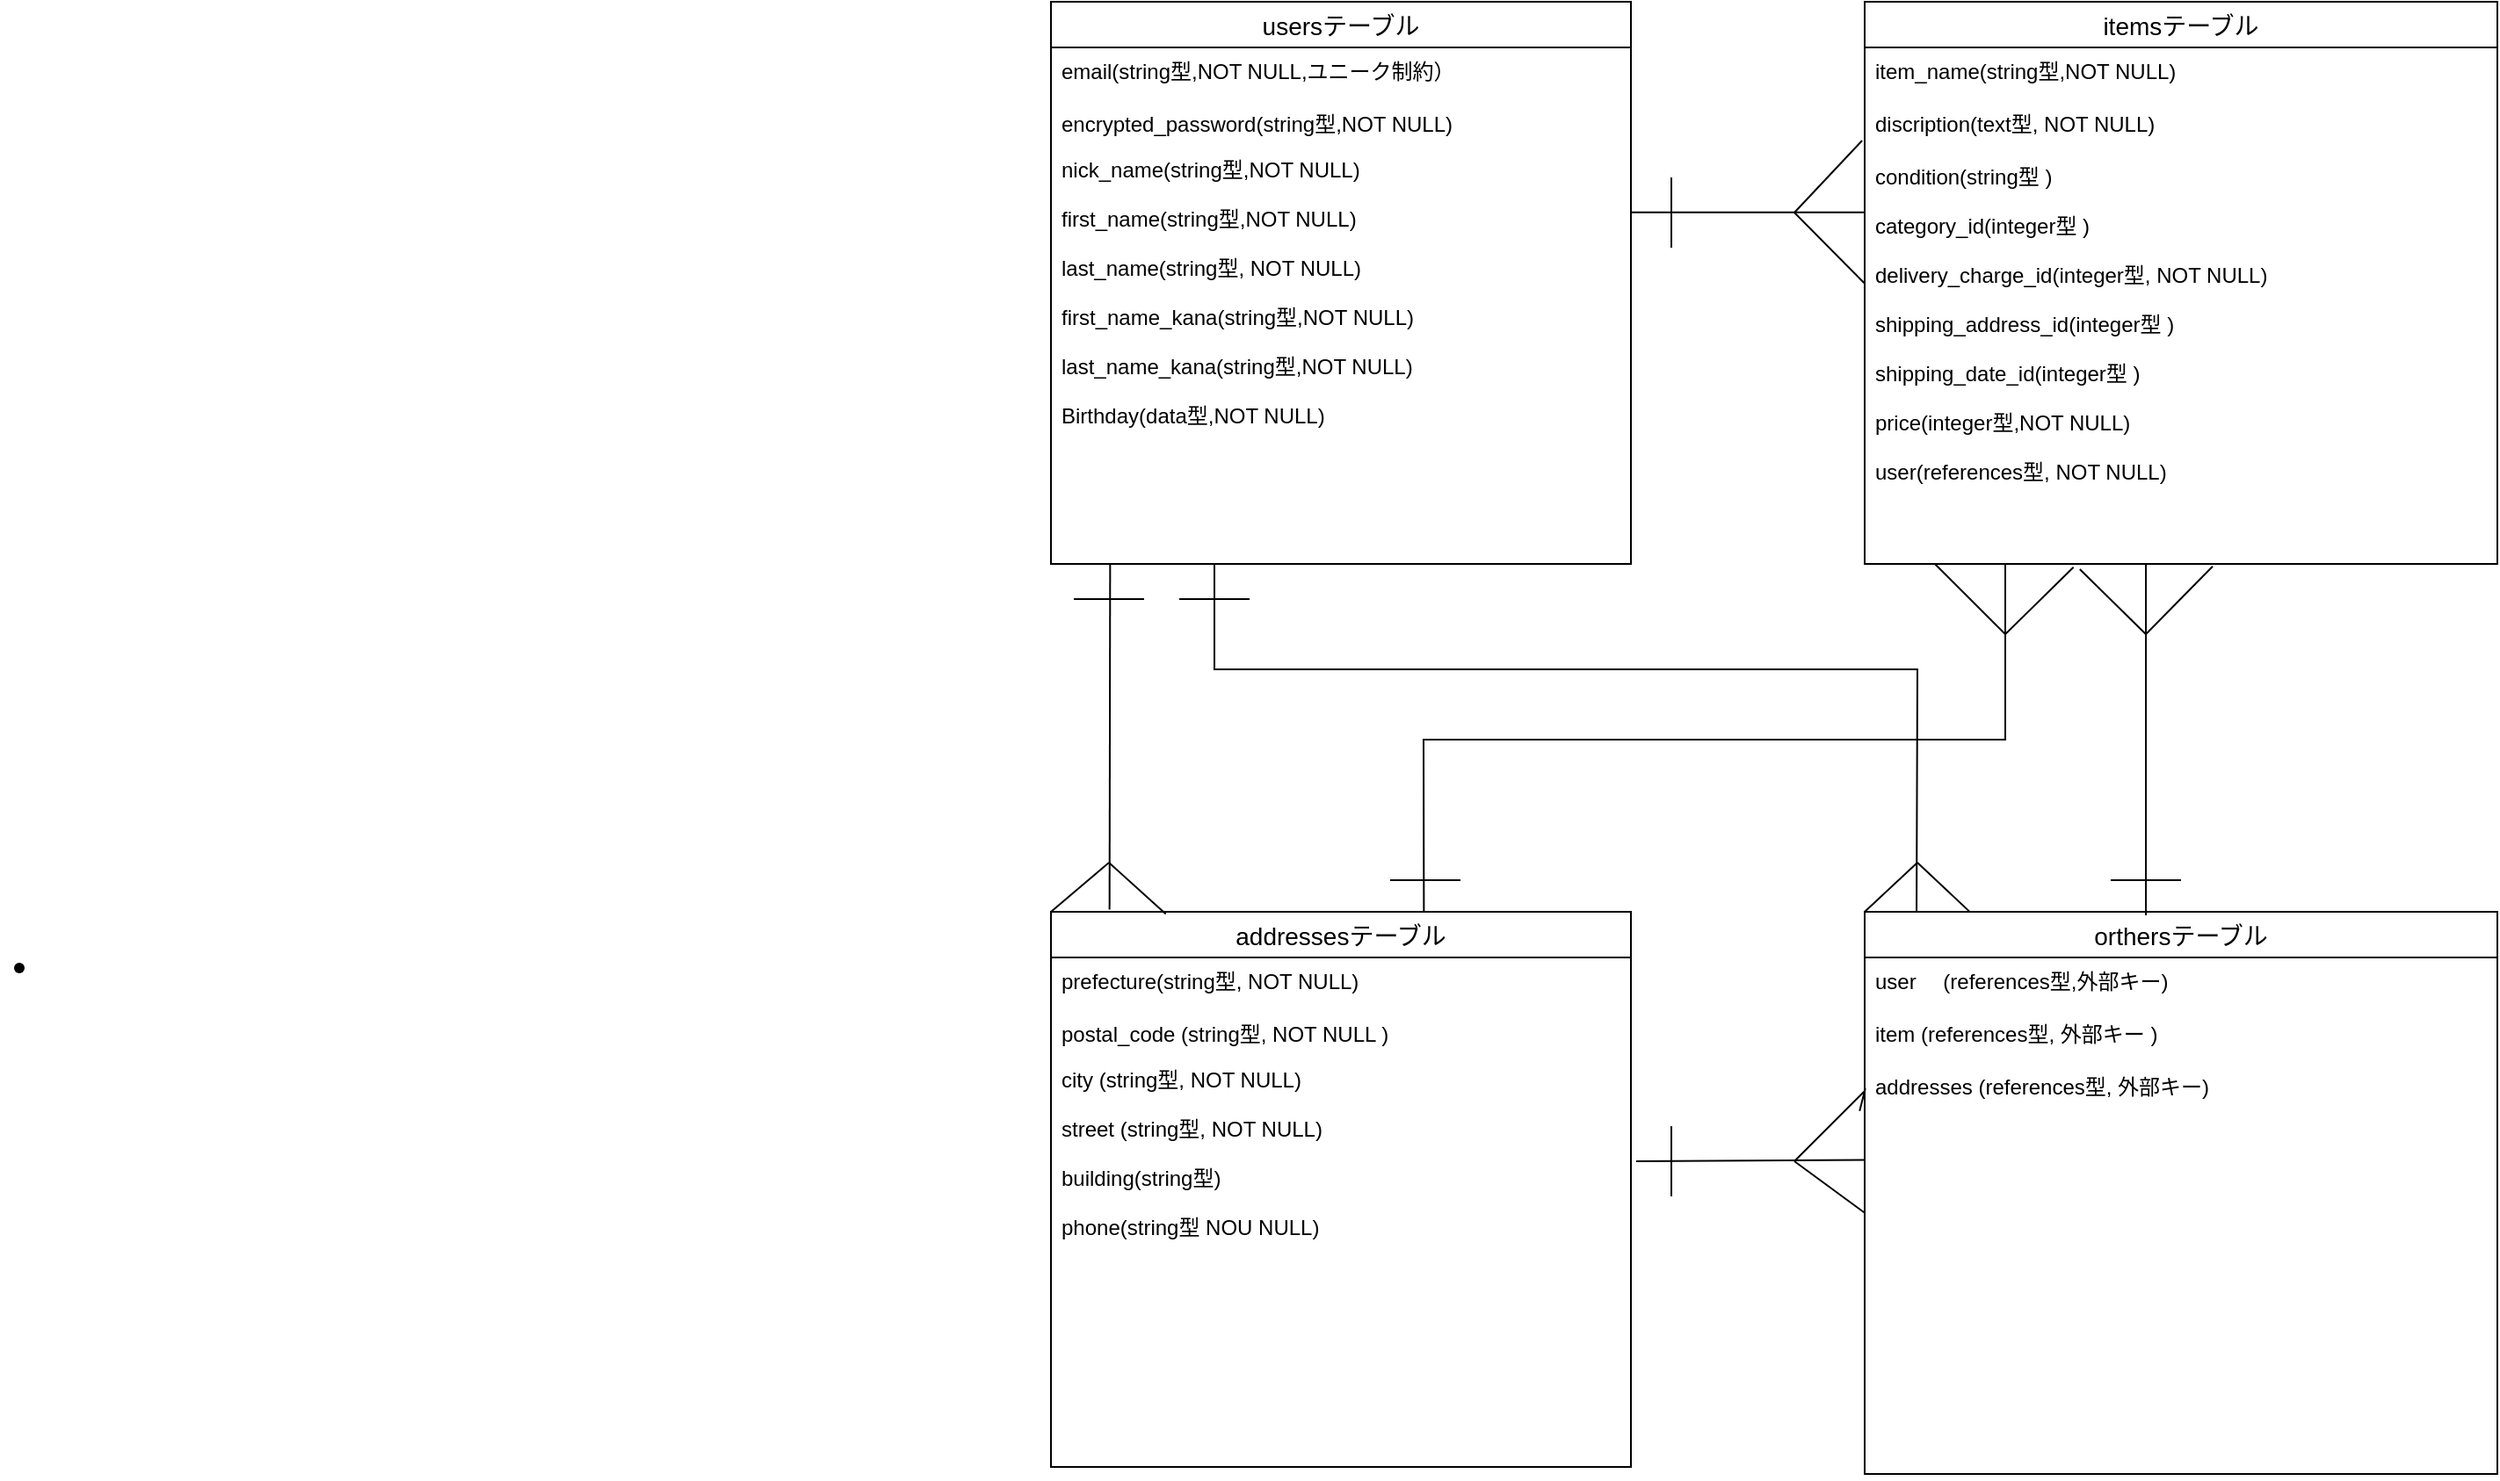 <mxfile>
    <diagram id="rLU4JcPgbNW5EPGVmluX" name="ページ1">
        <mxGraphModel dx="268" dy="307" grid="1" gridSize="10" guides="1" tooltips="1" connect="1" arrows="1" fold="1" page="1" pageScale="1" pageWidth="827" pageHeight="1169" math="0" shadow="0">
            <root>
                <mxCell id="0"/>
                <mxCell id="1" parent="0"/>
                <mxCell id="34" value="itemsテーブル" style="swimlane;fontStyle=0;childLayout=stackLayout;horizontal=1;startSize=26;horizontalStack=0;resizeParent=1;resizeParentMax=0;resizeLast=0;collapsible=1;marginBottom=0;align=center;fontSize=14;" vertex="1" parent="1">
                    <mxGeometry x="1290" y="60" width="360" height="320" as="geometry"/>
                </mxCell>
                <mxCell id="35" value="item_name(string型,NOT NULL)" style="text;strokeColor=none;fillColor=none;spacingLeft=4;spacingRight=4;overflow=hidden;rotatable=0;points=[[0,0.5],[1,0.5]];portConstraint=eastwest;fontSize=12;" vertex="1" parent="34">
                    <mxGeometry y="26" width="360" height="30" as="geometry"/>
                </mxCell>
                <mxCell id="36" value="discription(text型, NOT NULL)&#10;" style="text;strokeColor=none;fillColor=none;spacingLeft=4;spacingRight=4;overflow=hidden;rotatable=0;points=[[0,0.5],[1,0.5]];portConstraint=eastwest;fontSize=12;" vertex="1" parent="34">
                    <mxGeometry y="56" width="360" height="30" as="geometry"/>
                </mxCell>
                <mxCell id="37" value="condition(string型 )&#10;&#10;category_id(integer型 )&#10;&#10;delivery_charge_id(integer型, NOT NULL)&#10;&#10;shipping_address_id(integer型 )&#10;&#10;shipping_date_id(integer型 )&#10;&#10;price(integer型,NOT NULL)&#10;&#10;user(references型, NOT NULL)&#10;&#10;" style="text;strokeColor=none;fillColor=none;spacingLeft=4;spacingRight=4;overflow=hidden;rotatable=0;points=[[0,0.5],[1,0.5]];portConstraint=eastwest;fontSize=12;" vertex="1" parent="34">
                    <mxGeometry y="86" width="360" height="234" as="geometry"/>
                </mxCell>
                <mxCell id="39" value="addressesテーブル" style="swimlane;fontStyle=0;childLayout=stackLayout;horizontal=1;startSize=26;horizontalStack=0;resizeParent=1;resizeParentMax=0;resizeLast=0;collapsible=1;marginBottom=0;align=center;fontSize=14;" vertex="1" parent="1">
                    <mxGeometry x="827" y="578" width="330" height="316" as="geometry"/>
                </mxCell>
                <mxCell id="41" value="prefecture(string型, NOT NULL)" style="text;strokeColor=none;fillColor=none;spacingLeft=4;spacingRight=4;overflow=hidden;rotatable=0;points=[[0,0.5],[1,0.5]];portConstraint=eastwest;fontSize=12;" vertex="1" parent="39">
                    <mxGeometry y="26" width="330" height="30" as="geometry"/>
                </mxCell>
                <mxCell id="40" value="postal_code (string型, NOT NULL )" style="text;strokeColor=none;fillColor=none;spacingLeft=4;spacingRight=4;overflow=hidden;rotatable=0;points=[[0,0.5],[1,0.5]];portConstraint=eastwest;fontSize=12;" vertex="1" parent="39">
                    <mxGeometry y="56" width="330" height="26" as="geometry"/>
                </mxCell>
                <mxCell id="42" value="city (string型, NOT NULL)&#10;&#10;street (string型, NOT NULL)&#10;&#10;building(string型)&#10;&#10;phone(string型 NOU NULL)&#10;&#10;&#10;&#10;" style="text;strokeColor=none;fillColor=none;spacingLeft=4;spacingRight=4;overflow=hidden;rotatable=0;points=[[0,0.5],[1,0.5]];portConstraint=eastwest;fontSize=12;" vertex="1" parent="39">
                    <mxGeometry y="82" width="330" height="234" as="geometry"/>
                </mxCell>
                <mxCell id="43" value="orthersテーブル" style="swimlane;fontStyle=0;childLayout=stackLayout;horizontal=1;startSize=26;horizontalStack=0;resizeParent=1;resizeParentMax=0;resizeLast=0;collapsible=1;marginBottom=0;align=center;fontSize=14;" vertex="1" parent="1">
                    <mxGeometry x="1290" y="578" width="360" height="320" as="geometry"/>
                </mxCell>
                <mxCell id="44" value="user　 (references型,外部キー)" style="text;strokeColor=none;fillColor=none;spacingLeft=4;spacingRight=4;overflow=hidden;rotatable=0;points=[[0,0.5],[1,0.5]];portConstraint=eastwest;fontSize=12;" vertex="1" parent="43">
                    <mxGeometry y="26" width="360" height="30" as="geometry"/>
                </mxCell>
                <mxCell id="45" value="item (references型, 外部キー )" style="text;strokeColor=none;fillColor=none;spacingLeft=4;spacingRight=4;overflow=hidden;rotatable=0;points=[[0,0.5],[1,0.5]];portConstraint=eastwest;fontSize=12;" vertex="1" parent="43">
                    <mxGeometry y="56" width="360" height="30" as="geometry"/>
                </mxCell>
                <mxCell id="46" value="addresses (references型, 外部キー)&#10;&#10;" style="text;strokeColor=none;fillColor=none;spacingLeft=4;spacingRight=4;overflow=hidden;rotatable=0;points=[[0,0.5],[1,0.5]];portConstraint=eastwest;fontSize=12;" vertex="1" parent="43">
                    <mxGeometry y="86" width="360" height="234" as="geometry"/>
                </mxCell>
                <mxCell id="49" value="usersテーブル" style="swimlane;fontStyle=0;childLayout=stackLayout;horizontal=1;startSize=26;horizontalStack=0;resizeParent=1;resizeParentMax=0;resizeLast=0;collapsible=1;marginBottom=0;align=center;fontSize=14;" vertex="1" parent="1">
                    <mxGeometry x="827" y="60" width="330" height="320" as="geometry"/>
                </mxCell>
                <mxCell id="50" value="email(string型,NOT NULL,ユニーク制約）" style="text;strokeColor=none;fillColor=none;spacingLeft=4;spacingRight=4;overflow=hidden;rotatable=0;points=[[0,0.5],[1,0.5]];portConstraint=eastwest;fontSize=12;fontStyle=0" vertex="1" parent="49">
                    <mxGeometry y="26" width="330" height="30" as="geometry"/>
                </mxCell>
                <mxCell id="51" value="encrypted_password(string型,NOT NULL)&#10;" style="text;strokeColor=none;fillColor=none;spacingLeft=4;spacingRight=4;overflow=hidden;rotatable=0;points=[[0,0.5],[1,0.5]];portConstraint=eastwest;fontSize=12;" vertex="1" parent="49">
                    <mxGeometry y="56" width="330" height="26" as="geometry"/>
                </mxCell>
                <mxCell id="52" value="nick_name(string型,NOT NULL)&#10;&#10;first_name(string型,NOT NULL)&#10;&#10;last_name(string型, NOT NULL)&#10;&#10;first_name_kana(string型,NOT NULL)&#10;&#10;last_name_kana(string型,NOT NULL)&#10;&#10;Birthday(data型,NOT NULL)&#10;&#10;&#10;&#10;" style="text;strokeColor=none;fillColor=none;spacingLeft=4;spacingRight=4;overflow=hidden;rotatable=0;points=[[0,0.5],[1,0.5]];portConstraint=eastwest;fontSize=12;" vertex="1" parent="49">
                    <mxGeometry y="82" width="330" height="238" as="geometry"/>
                </mxCell>
                <mxCell id="71" value="" style="endArrow=none;html=1;rounded=0;entryX=-0.004;entryY=0.766;entryDx=0;entryDy=0;entryPerimeter=0;" edge="1" parent="1" target="36">
                    <mxGeometry relative="1" as="geometry">
                        <mxPoint x="1250" y="180" as="sourcePoint"/>
                        <mxPoint x="1240" y="380" as="targetPoint"/>
                    </mxGeometry>
                </mxCell>
                <mxCell id="72" value="" style="endArrow=none;html=1;rounded=0;entryX=0;entryY=0.318;entryDx=0;entryDy=0;entryPerimeter=0;" edge="1" parent="1" target="37">
                    <mxGeometry relative="1" as="geometry">
                        <mxPoint x="1250" y="180" as="sourcePoint"/>
                        <mxPoint x="1240" y="380" as="targetPoint"/>
                    </mxGeometry>
                </mxCell>
                <mxCell id="83" value="" style="endArrow=none;html=1;rounded=0;" edge="1" parent="1">
                    <mxGeometry relative="1" as="geometry">
                        <mxPoint x="1450" y="380" as="sourcePoint"/>
                        <mxPoint x="1450" y="580" as="targetPoint"/>
                        <Array as="points"/>
                    </mxGeometry>
                </mxCell>
                <mxCell id="84" value="" style="endArrow=none;html=1;rounded=0;entryX=0.111;entryY=1;entryDx=0;entryDy=0;entryPerimeter=0;" edge="1" parent="1" target="37">
                    <mxGeometry relative="1" as="geometry">
                        <mxPoint x="1370" y="420" as="sourcePoint"/>
                        <mxPoint x="970" y="640" as="targetPoint"/>
                    </mxGeometry>
                </mxCell>
                <mxCell id="85" value="" style="endArrow=none;html=1;rounded=0;entryX=0.33;entryY=1.008;entryDx=0;entryDy=0;entryPerimeter=0;" edge="1" parent="1" target="37">
                    <mxGeometry relative="1" as="geometry">
                        <mxPoint x="1370" y="420" as="sourcePoint"/>
                        <mxPoint x="970" y="640" as="targetPoint"/>
                    </mxGeometry>
                </mxCell>
                <mxCell id="88" value="" style="endArrow=none;html=1;entryX=0.55;entryY=1.006;entryDx=0;entryDy=0;entryPerimeter=0;" edge="1" parent="1" target="37">
                    <mxGeometry width="50" height="50" relative="1" as="geometry">
                        <mxPoint x="1450" y="420" as="sourcePoint"/>
                        <mxPoint x="1390" y="480" as="targetPoint"/>
                    </mxGeometry>
                </mxCell>
                <mxCell id="89" value="" style="endArrow=none;html=1;entryX=0.34;entryY=1.013;entryDx=0;entryDy=0;entryPerimeter=0;" edge="1" parent="1" target="37">
                    <mxGeometry width="50" height="50" relative="1" as="geometry">
                        <mxPoint x="1450" y="420" as="sourcePoint"/>
                        <mxPoint x="1390" y="480" as="targetPoint"/>
                    </mxGeometry>
                </mxCell>
                <mxCell id="90" value="" style="endArrow=none;html=1;" edge="1" parent="1">
                    <mxGeometry width="50" height="50" relative="1" as="geometry">
                        <mxPoint x="1430" y="560" as="sourcePoint"/>
                        <mxPoint x="1470" y="560" as="targetPoint"/>
                    </mxGeometry>
                </mxCell>
                <mxCell id="95" value="" style="shape=waypoint;sketch=0;size=6;pointerEvents=1;points=[];fillColor=none;resizable=0;rotatable=0;perimeter=centerPerimeter;snapToPoint=1;strokeColor=default;" vertex="1" parent="1">
                    <mxGeometry x="230" y="600" width="20" height="20" as="geometry"/>
                </mxCell>
                <mxCell id="108" value="" style="endArrow=none;html=1;rounded=0;exitX=0.643;exitY=0;exitDx=0;exitDy=0;exitPerimeter=0;" edge="1" parent="1" source="39">
                    <mxGeometry relative="1" as="geometry">
                        <mxPoint x="1090" y="470" as="sourcePoint"/>
                        <mxPoint x="1370" y="380" as="targetPoint"/>
                        <Array as="points">
                            <mxPoint x="1039" y="480"/>
                            <mxPoint x="1370" y="480"/>
                        </Array>
                    </mxGeometry>
                </mxCell>
                <mxCell id="109" value="" style="endArrow=none;html=1;rounded=0;" edge="1" parent="1">
                    <mxGeometry relative="1" as="geometry">
                        <mxPoint x="1020" y="560" as="sourcePoint"/>
                        <mxPoint x="1060" y="560" as="targetPoint"/>
                    </mxGeometry>
                </mxCell>
                <mxCell id="110" value="" style="endArrow=none;html=1;rounded=0;exitX=1.001;exitY=0.159;exitDx=0;exitDy=0;exitPerimeter=0;entryX=0;entryY=0.145;entryDx=0;entryDy=0;entryPerimeter=0;" edge="1" parent="1" source="52" target="37">
                    <mxGeometry relative="1" as="geometry">
                        <mxPoint x="1170" y="180" as="sourcePoint"/>
                        <mxPoint x="1280" y="180" as="targetPoint"/>
                    </mxGeometry>
                </mxCell>
                <mxCell id="111" value="" style="endArrow=none;html=1;rounded=0;" edge="1" parent="1">
                    <mxGeometry relative="1" as="geometry">
                        <mxPoint x="1180" y="160" as="sourcePoint"/>
                        <mxPoint x="1180" y="200" as="targetPoint"/>
                    </mxGeometry>
                </mxCell>
                <mxCell id="112" value="" style="endArrow=none;html=1;rounded=0;entryX=0.082;entryY=0.001;entryDx=0;entryDy=0;entryPerimeter=0;" edge="1" parent="1" target="43">
                    <mxGeometry relative="1" as="geometry">
                        <mxPoint x="920" y="380" as="sourcePoint"/>
                        <mxPoint x="1290" y="610" as="targetPoint"/>
                        <Array as="points">
                            <mxPoint x="920" y="440"/>
                            <mxPoint x="1320" y="440"/>
                        </Array>
                    </mxGeometry>
                </mxCell>
                <mxCell id="113" value="" style="endArrow=none;html=1;rounded=0;" edge="1" parent="1">
                    <mxGeometry relative="1" as="geometry">
                        <mxPoint x="900" y="400" as="sourcePoint"/>
                        <mxPoint x="940" y="400" as="targetPoint"/>
                    </mxGeometry>
                </mxCell>
                <mxCell id="114" value="" style="endArrow=none;html=1;rounded=0;exitX=0;exitY=0;exitDx=0;exitDy=0;" edge="1" parent="1" source="43">
                    <mxGeometry relative="1" as="geometry">
                        <mxPoint x="1240" y="530" as="sourcePoint"/>
                        <mxPoint x="1320" y="550" as="targetPoint"/>
                    </mxGeometry>
                </mxCell>
                <mxCell id="116" value="" style="endArrow=none;html=1;rounded=0;entryX=0.167;entryY=0.001;entryDx=0;entryDy=0;entryPerimeter=0;" edge="1" parent="1" target="43">
                    <mxGeometry relative="1" as="geometry">
                        <mxPoint x="1320" y="550" as="sourcePoint"/>
                        <mxPoint x="1410" y="530" as="targetPoint"/>
                    </mxGeometry>
                </mxCell>
                <mxCell id="117" value="" style="endArrow=none;html=1;rounded=0;exitX=0.102;exitY=1.002;exitDx=0;exitDy=0;exitPerimeter=0;entryX=0.101;entryY=-0.004;entryDx=0;entryDy=0;entryPerimeter=0;" edge="1" parent="1" source="52" target="39">
                    <mxGeometry relative="1" as="geometry">
                        <mxPoint x="950" y="510" as="sourcePoint"/>
                        <mxPoint x="1110" y="510" as="targetPoint"/>
                    </mxGeometry>
                </mxCell>
                <mxCell id="118" value="" style="endArrow=none;html=1;rounded=0;" edge="1" parent="1">
                    <mxGeometry relative="1" as="geometry">
                        <mxPoint x="840" y="400" as="sourcePoint"/>
                        <mxPoint x="880" y="400" as="targetPoint"/>
                    </mxGeometry>
                </mxCell>
                <mxCell id="119" value="" style="endArrow=none;html=1;rounded=0;exitX=0;exitY=0;exitDx=0;exitDy=0;" edge="1" parent="1" source="39">
                    <mxGeometry relative="1" as="geometry">
                        <mxPoint x="890" y="510" as="sourcePoint"/>
                        <mxPoint x="860" y="550" as="targetPoint"/>
                    </mxGeometry>
                </mxCell>
                <mxCell id="120" value="" style="endArrow=none;html=1;rounded=0;entryX=0.198;entryY=0.004;entryDx=0;entryDy=0;entryPerimeter=0;" edge="1" parent="1" target="39">
                    <mxGeometry relative="1" as="geometry">
                        <mxPoint x="860" y="550" as="sourcePoint"/>
                        <mxPoint x="1050" y="510" as="targetPoint"/>
                    </mxGeometry>
                </mxCell>
                <mxCell id="121" value="" style="endArrow=none;html=1;rounded=0;entryX=0;entryY=0.236;entryDx=0;entryDy=0;entryPerimeter=0;" edge="1" parent="1" target="46">
                    <mxGeometry relative="1" as="geometry">
                        <mxPoint x="1160" y="720" as="sourcePoint"/>
                        <mxPoint x="1330" y="720" as="targetPoint"/>
                    </mxGeometry>
                </mxCell>
                <mxCell id="122" value="" style="endArrow=none;html=1;rounded=0;" edge="1" parent="1">
                    <mxGeometry relative="1" as="geometry">
                        <mxPoint x="1180" y="700" as="sourcePoint"/>
                        <mxPoint x="1180" y="740" as="targetPoint"/>
                    </mxGeometry>
                </mxCell>
                <mxCell id="123" value="" style="endArrow=none;html=1;rounded=0;entryX=-0.008;entryY=0.117;entryDx=0;entryDy=0;entryPerimeter=0;" edge="1" parent="1" target="46">
                    <mxGeometry relative="1" as="geometry">
                        <mxPoint x="1250" y="720" as="sourcePoint"/>
                        <mxPoint x="1330" y="720" as="targetPoint"/>
                        <Array as="points">
                            <mxPoint x="1290" y="680"/>
                        </Array>
                    </mxGeometry>
                </mxCell>
                <mxCell id="124" value="" style="endArrow=none;html=1;rounded=0;entryX=0.001;entryY=0.366;entryDx=0;entryDy=0;entryPerimeter=0;" edge="1" parent="1" target="46">
                    <mxGeometry relative="1" as="geometry">
                        <mxPoint x="1250" y="720" as="sourcePoint"/>
                        <mxPoint x="1330" y="720" as="targetPoint"/>
                    </mxGeometry>
                </mxCell>
            </root>
        </mxGraphModel>
    </diagram>
</mxfile>